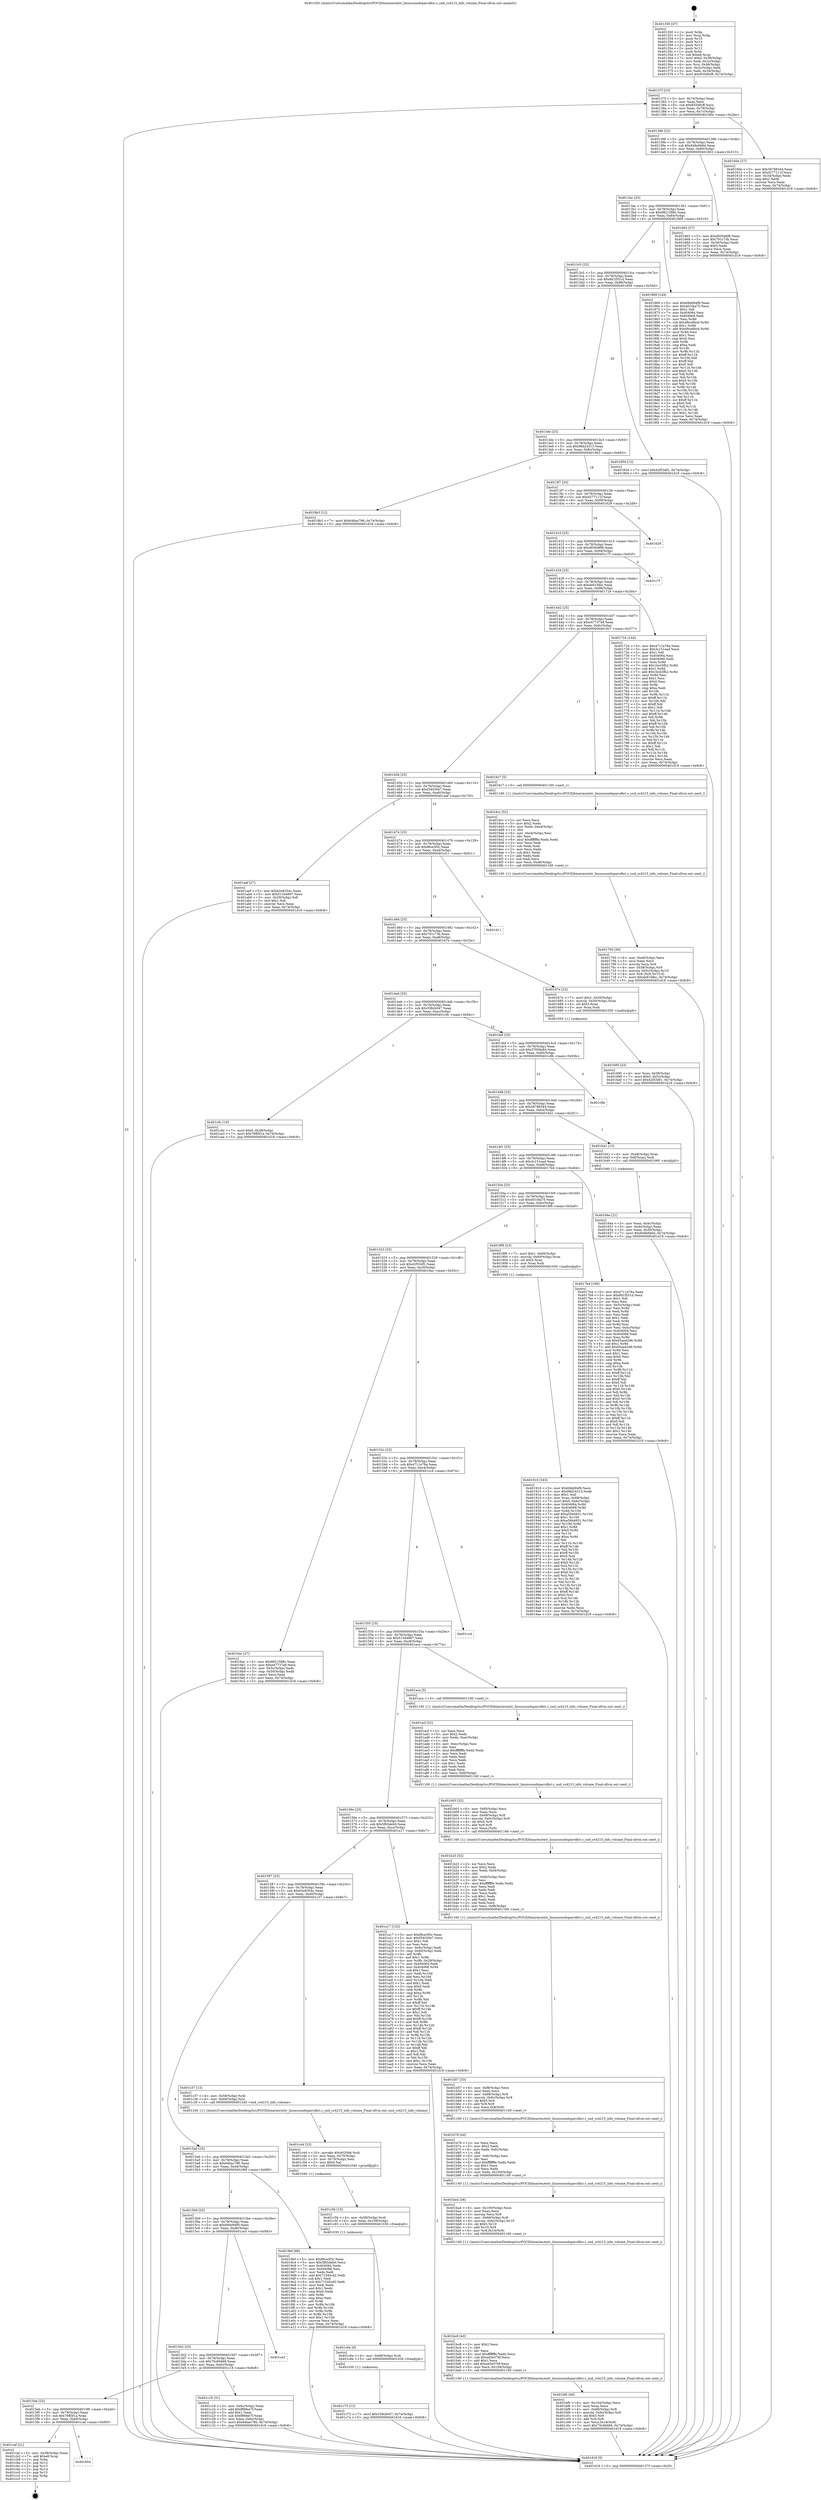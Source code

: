 digraph "0x401350" {
  label = "0x401350 (/mnt/c/Users/mathe/Desktop/tcc/POCII/binaries/extr_linuxsoundsparcdbri.c_snd_cs4215_info_volume_Final-ollvm.out::main(0))"
  labelloc = "t"
  node[shape=record]

  Entry [label="",width=0.3,height=0.3,shape=circle,fillcolor=black,style=filled]
  "0x40137f" [label="{
     0x40137f [23]\l
     | [instrs]\l
     &nbsp;&nbsp;0x40137f \<+3\>: mov -0x74(%rbp),%eax\l
     &nbsp;&nbsp;0x401382 \<+2\>: mov %eax,%ecx\l
     &nbsp;&nbsp;0x401384 \<+6\>: sub $0x835d0cff,%ecx\l
     &nbsp;&nbsp;0x40138a \<+3\>: mov %eax,-0x78(%rbp)\l
     &nbsp;&nbsp;0x40138d \<+3\>: mov %ecx,-0x7c(%rbp)\l
     &nbsp;&nbsp;0x401390 \<+6\>: je 000000000040160e \<main+0x2be\>\l
  }"]
  "0x40160e" [label="{
     0x40160e [27]\l
     | [instrs]\l
     &nbsp;&nbsp;0x40160e \<+5\>: mov $0x38788344,%eax\l
     &nbsp;&nbsp;0x401613 \<+5\>: mov $0xd277111f,%ecx\l
     &nbsp;&nbsp;0x401618 \<+3\>: mov -0x34(%rbp),%edx\l
     &nbsp;&nbsp;0x40161b \<+3\>: cmp $0x2,%edx\l
     &nbsp;&nbsp;0x40161e \<+3\>: cmovne %ecx,%eax\l
     &nbsp;&nbsp;0x401621 \<+3\>: mov %eax,-0x74(%rbp)\l
     &nbsp;&nbsp;0x401624 \<+5\>: jmp 0000000000401d18 \<main+0x9c8\>\l
  }"]
  "0x401396" [label="{
     0x401396 [22]\l
     | [instrs]\l
     &nbsp;&nbsp;0x401396 \<+5\>: jmp 000000000040139b \<main+0x4b\>\l
     &nbsp;&nbsp;0x40139b \<+3\>: mov -0x78(%rbp),%eax\l
     &nbsp;&nbsp;0x40139e \<+5\>: sub $0x848e6b6d,%eax\l
     &nbsp;&nbsp;0x4013a3 \<+3\>: mov %eax,-0x80(%rbp)\l
     &nbsp;&nbsp;0x4013a6 \<+6\>: je 0000000000401663 \<main+0x313\>\l
  }"]
  "0x401d18" [label="{
     0x401d18 [5]\l
     | [instrs]\l
     &nbsp;&nbsp;0x401d18 \<+5\>: jmp 000000000040137f \<main+0x2f\>\l
  }"]
  "0x401350" [label="{
     0x401350 [47]\l
     | [instrs]\l
     &nbsp;&nbsp;0x401350 \<+1\>: push %rbp\l
     &nbsp;&nbsp;0x401351 \<+3\>: mov %rsp,%rbp\l
     &nbsp;&nbsp;0x401354 \<+2\>: push %r15\l
     &nbsp;&nbsp;0x401356 \<+2\>: push %r14\l
     &nbsp;&nbsp;0x401358 \<+2\>: push %r13\l
     &nbsp;&nbsp;0x40135a \<+2\>: push %r12\l
     &nbsp;&nbsp;0x40135c \<+1\>: push %rbx\l
     &nbsp;&nbsp;0x40135d \<+7\>: sub $0xe8,%rsp\l
     &nbsp;&nbsp;0x401364 \<+7\>: movl $0x0,-0x38(%rbp)\l
     &nbsp;&nbsp;0x40136b \<+3\>: mov %edi,-0x3c(%rbp)\l
     &nbsp;&nbsp;0x40136e \<+4\>: mov %rsi,-0x48(%rbp)\l
     &nbsp;&nbsp;0x401372 \<+3\>: mov -0x3c(%rbp),%edi\l
     &nbsp;&nbsp;0x401375 \<+3\>: mov %edi,-0x34(%rbp)\l
     &nbsp;&nbsp;0x401378 \<+7\>: movl $0x835d0cff,-0x74(%rbp)\l
  }"]
  Exit [label="",width=0.3,height=0.3,shape=circle,fillcolor=black,style=filled,peripheries=2]
  "0x401663" [label="{
     0x401663 [27]\l
     | [instrs]\l
     &nbsp;&nbsp;0x401663 \<+5\>: mov $0xd830d6f8,%eax\l
     &nbsp;&nbsp;0x401668 \<+5\>: mov $0x791c73b,%ecx\l
     &nbsp;&nbsp;0x40166d \<+3\>: mov -0x30(%rbp),%edx\l
     &nbsp;&nbsp;0x401670 \<+3\>: cmp $0x0,%edx\l
     &nbsp;&nbsp;0x401673 \<+3\>: cmove %ecx,%eax\l
     &nbsp;&nbsp;0x401676 \<+3\>: mov %eax,-0x74(%rbp)\l
     &nbsp;&nbsp;0x401679 \<+5\>: jmp 0000000000401d18 \<main+0x9c8\>\l
  }"]
  "0x4013ac" [label="{
     0x4013ac [25]\l
     | [instrs]\l
     &nbsp;&nbsp;0x4013ac \<+5\>: jmp 00000000004013b1 \<main+0x61\>\l
     &nbsp;&nbsp;0x4013b1 \<+3\>: mov -0x78(%rbp),%eax\l
     &nbsp;&nbsp;0x4013b4 \<+5\>: sub $0x8921588c,%eax\l
     &nbsp;&nbsp;0x4013b9 \<+6\>: mov %eax,-0x84(%rbp)\l
     &nbsp;&nbsp;0x4013bf \<+6\>: je 0000000000401869 \<main+0x519\>\l
  }"]
  "0x401604" [label="{
     0x401604\l
  }", style=dashed]
  "0x401869" [label="{
     0x401869 [144]\l
     | [instrs]\l
     &nbsp;&nbsp;0x401869 \<+5\>: mov $0x69dd94f9,%eax\l
     &nbsp;&nbsp;0x40186e \<+5\>: mov $0x401f4a75,%ecx\l
     &nbsp;&nbsp;0x401873 \<+2\>: mov $0x1,%dl\l
     &nbsp;&nbsp;0x401875 \<+7\>: mov 0x404064,%esi\l
     &nbsp;&nbsp;0x40187c \<+7\>: mov 0x404068,%edi\l
     &nbsp;&nbsp;0x401883 \<+3\>: mov %esi,%r8d\l
     &nbsp;&nbsp;0x401886 \<+7\>: sub $0x48ce9bcb,%r8d\l
     &nbsp;&nbsp;0x40188d \<+4\>: sub $0x1,%r8d\l
     &nbsp;&nbsp;0x401891 \<+7\>: add $0x48ce9bcb,%r8d\l
     &nbsp;&nbsp;0x401898 \<+4\>: imul %r8d,%esi\l
     &nbsp;&nbsp;0x40189c \<+3\>: and $0x1,%esi\l
     &nbsp;&nbsp;0x40189f \<+3\>: cmp $0x0,%esi\l
     &nbsp;&nbsp;0x4018a2 \<+4\>: sete %r9b\l
     &nbsp;&nbsp;0x4018a6 \<+3\>: cmp $0xa,%edi\l
     &nbsp;&nbsp;0x4018a9 \<+4\>: setl %r10b\l
     &nbsp;&nbsp;0x4018ad \<+3\>: mov %r9b,%r11b\l
     &nbsp;&nbsp;0x4018b0 \<+4\>: xor $0xff,%r11b\l
     &nbsp;&nbsp;0x4018b4 \<+3\>: mov %r10b,%bl\l
     &nbsp;&nbsp;0x4018b7 \<+3\>: xor $0xff,%bl\l
     &nbsp;&nbsp;0x4018ba \<+3\>: xor $0x0,%dl\l
     &nbsp;&nbsp;0x4018bd \<+3\>: mov %r11b,%r14b\l
     &nbsp;&nbsp;0x4018c0 \<+4\>: and $0x0,%r14b\l
     &nbsp;&nbsp;0x4018c4 \<+3\>: and %dl,%r9b\l
     &nbsp;&nbsp;0x4018c7 \<+3\>: mov %bl,%r15b\l
     &nbsp;&nbsp;0x4018ca \<+4\>: and $0x0,%r15b\l
     &nbsp;&nbsp;0x4018ce \<+3\>: and %dl,%r10b\l
     &nbsp;&nbsp;0x4018d1 \<+3\>: or %r9b,%r14b\l
     &nbsp;&nbsp;0x4018d4 \<+3\>: or %r10b,%r15b\l
     &nbsp;&nbsp;0x4018d7 \<+3\>: xor %r15b,%r14b\l
     &nbsp;&nbsp;0x4018da \<+3\>: or %bl,%r11b\l
     &nbsp;&nbsp;0x4018dd \<+4\>: xor $0xff,%r11b\l
     &nbsp;&nbsp;0x4018e1 \<+3\>: or $0x0,%dl\l
     &nbsp;&nbsp;0x4018e4 \<+3\>: and %dl,%r11b\l
     &nbsp;&nbsp;0x4018e7 \<+3\>: or %r11b,%r14b\l
     &nbsp;&nbsp;0x4018ea \<+4\>: test $0x1,%r14b\l
     &nbsp;&nbsp;0x4018ee \<+3\>: cmovne %ecx,%eax\l
     &nbsp;&nbsp;0x4018f1 \<+3\>: mov %eax,-0x74(%rbp)\l
     &nbsp;&nbsp;0x4018f4 \<+5\>: jmp 0000000000401d18 \<main+0x9c8\>\l
  }"]
  "0x4013c5" [label="{
     0x4013c5 [25]\l
     | [instrs]\l
     &nbsp;&nbsp;0x4013c5 \<+5\>: jmp 00000000004013ca \<main+0x7a\>\l
     &nbsp;&nbsp;0x4013ca \<+3\>: mov -0x78(%rbp),%eax\l
     &nbsp;&nbsp;0x4013cd \<+5\>: sub $0x8d1f551d,%eax\l
     &nbsp;&nbsp;0x4013d2 \<+6\>: mov %eax,-0x88(%rbp)\l
     &nbsp;&nbsp;0x4013d8 \<+6\>: je 000000000040185d \<main+0x50d\>\l
  }"]
  "0x401caf" [label="{
     0x401caf [21]\l
     | [instrs]\l
     &nbsp;&nbsp;0x401caf \<+3\>: mov -0x38(%rbp),%eax\l
     &nbsp;&nbsp;0x401cb2 \<+7\>: add $0xe8,%rsp\l
     &nbsp;&nbsp;0x401cb9 \<+1\>: pop %rbx\l
     &nbsp;&nbsp;0x401cba \<+2\>: pop %r12\l
     &nbsp;&nbsp;0x401cbc \<+2\>: pop %r13\l
     &nbsp;&nbsp;0x401cbe \<+2\>: pop %r14\l
     &nbsp;&nbsp;0x401cc0 \<+2\>: pop %r15\l
     &nbsp;&nbsp;0x401cc2 \<+1\>: pop %rbp\l
     &nbsp;&nbsp;0x401cc3 \<+1\>: ret\l
  }"]
  "0x40185d" [label="{
     0x40185d [12]\l
     | [instrs]\l
     &nbsp;&nbsp;0x40185d \<+7\>: movl $0x42f53df1,-0x74(%rbp)\l
     &nbsp;&nbsp;0x401864 \<+5\>: jmp 0000000000401d18 \<main+0x9c8\>\l
  }"]
  "0x4013de" [label="{
     0x4013de [25]\l
     | [instrs]\l
     &nbsp;&nbsp;0x4013de \<+5\>: jmp 00000000004013e3 \<main+0x93\>\l
     &nbsp;&nbsp;0x4013e3 \<+3\>: mov -0x78(%rbp),%eax\l
     &nbsp;&nbsp;0x4013e6 \<+5\>: sub $0x98d24313,%eax\l
     &nbsp;&nbsp;0x4013eb \<+6\>: mov %eax,-0x8c(%rbp)\l
     &nbsp;&nbsp;0x4013f1 \<+6\>: je 00000000004019b3 \<main+0x663\>\l
  }"]
  "0x401c73" [label="{
     0x401c73 [12]\l
     | [instrs]\l
     &nbsp;&nbsp;0x401c73 \<+7\>: movl $0x338cb047,-0x74(%rbp)\l
     &nbsp;&nbsp;0x401c7a \<+5\>: jmp 0000000000401d18 \<main+0x9c8\>\l
  }"]
  "0x4019b3" [label="{
     0x4019b3 [12]\l
     | [instrs]\l
     &nbsp;&nbsp;0x4019b3 \<+7\>: movl $0x64bac786,-0x74(%rbp)\l
     &nbsp;&nbsp;0x4019ba \<+5\>: jmp 0000000000401d18 \<main+0x9c8\>\l
  }"]
  "0x4013f7" [label="{
     0x4013f7 [25]\l
     | [instrs]\l
     &nbsp;&nbsp;0x4013f7 \<+5\>: jmp 00000000004013fc \<main+0xac\>\l
     &nbsp;&nbsp;0x4013fc \<+3\>: mov -0x78(%rbp),%eax\l
     &nbsp;&nbsp;0x4013ff \<+5\>: sub $0xd277111f,%eax\l
     &nbsp;&nbsp;0x401404 \<+6\>: mov %eax,-0x90(%rbp)\l
     &nbsp;&nbsp;0x40140a \<+6\>: je 0000000000401629 \<main+0x2d9\>\l
  }"]
  "0x401c6a" [label="{
     0x401c6a [9]\l
     | [instrs]\l
     &nbsp;&nbsp;0x401c6a \<+4\>: mov -0x68(%rbp),%rdi\l
     &nbsp;&nbsp;0x401c6e \<+5\>: call 0000000000401030 \<free@plt\>\l
     | [calls]\l
     &nbsp;&nbsp;0x401030 \{1\} (unknown)\l
  }"]
  "0x401629" [label="{
     0x401629\l
  }", style=dashed]
  "0x401410" [label="{
     0x401410 [25]\l
     | [instrs]\l
     &nbsp;&nbsp;0x401410 \<+5\>: jmp 0000000000401415 \<main+0xc5\>\l
     &nbsp;&nbsp;0x401415 \<+3\>: mov -0x78(%rbp),%eax\l
     &nbsp;&nbsp;0x401418 \<+5\>: sub $0xd830d6f8,%eax\l
     &nbsp;&nbsp;0x40141d \<+6\>: mov %eax,-0x94(%rbp)\l
     &nbsp;&nbsp;0x401423 \<+6\>: je 0000000000401c7f \<main+0x92f\>\l
  }"]
  "0x401c5b" [label="{
     0x401c5b [15]\l
     | [instrs]\l
     &nbsp;&nbsp;0x401c5b \<+4\>: mov -0x58(%rbp),%rdi\l
     &nbsp;&nbsp;0x401c5f \<+6\>: mov %eax,-0x108(%rbp)\l
     &nbsp;&nbsp;0x401c65 \<+5\>: call 0000000000401030 \<free@plt\>\l
     | [calls]\l
     &nbsp;&nbsp;0x401030 \{1\} (unknown)\l
  }"]
  "0x401c7f" [label="{
     0x401c7f\l
  }", style=dashed]
  "0x401429" [label="{
     0x401429 [25]\l
     | [instrs]\l
     &nbsp;&nbsp;0x401429 \<+5\>: jmp 000000000040142e \<main+0xde\>\l
     &nbsp;&nbsp;0x40142e \<+3\>: mov -0x78(%rbp),%eax\l
     &nbsp;&nbsp;0x401431 \<+5\>: sub $0xde61fdbc,%eax\l
     &nbsp;&nbsp;0x401436 \<+6\>: mov %eax,-0x98(%rbp)\l
     &nbsp;&nbsp;0x40143c \<+6\>: je 0000000000401724 \<main+0x3d4\>\l
  }"]
  "0x401c44" [label="{
     0x401c44 [23]\l
     | [instrs]\l
     &nbsp;&nbsp;0x401c44 \<+10\>: movabs $0x4020b6,%rdi\l
     &nbsp;&nbsp;0x401c4e \<+3\>: mov %eax,-0x70(%rbp)\l
     &nbsp;&nbsp;0x401c51 \<+3\>: mov -0x70(%rbp),%esi\l
     &nbsp;&nbsp;0x401c54 \<+2\>: mov $0x0,%al\l
     &nbsp;&nbsp;0x401c56 \<+5\>: call 0000000000401040 \<printf@plt\>\l
     | [calls]\l
     &nbsp;&nbsp;0x401040 \{1\} (unknown)\l
  }"]
  "0x401724" [label="{
     0x401724 [144]\l
     | [instrs]\l
     &nbsp;&nbsp;0x401724 \<+5\>: mov $0x4711e78a,%eax\l
     &nbsp;&nbsp;0x401729 \<+5\>: mov $0x3c151ead,%ecx\l
     &nbsp;&nbsp;0x40172e \<+2\>: mov $0x1,%dl\l
     &nbsp;&nbsp;0x401730 \<+7\>: mov 0x404064,%esi\l
     &nbsp;&nbsp;0x401737 \<+7\>: mov 0x404068,%edi\l
     &nbsp;&nbsp;0x40173e \<+3\>: mov %esi,%r8d\l
     &nbsp;&nbsp;0x401741 \<+7\>: sub $0x1bcd3fb2,%r8d\l
     &nbsp;&nbsp;0x401748 \<+4\>: sub $0x1,%r8d\l
     &nbsp;&nbsp;0x40174c \<+7\>: add $0x1bcd3fb2,%r8d\l
     &nbsp;&nbsp;0x401753 \<+4\>: imul %r8d,%esi\l
     &nbsp;&nbsp;0x401757 \<+3\>: and $0x1,%esi\l
     &nbsp;&nbsp;0x40175a \<+3\>: cmp $0x0,%esi\l
     &nbsp;&nbsp;0x40175d \<+4\>: sete %r9b\l
     &nbsp;&nbsp;0x401761 \<+3\>: cmp $0xa,%edi\l
     &nbsp;&nbsp;0x401764 \<+4\>: setl %r10b\l
     &nbsp;&nbsp;0x401768 \<+3\>: mov %r9b,%r11b\l
     &nbsp;&nbsp;0x40176b \<+4\>: xor $0xff,%r11b\l
     &nbsp;&nbsp;0x40176f \<+3\>: mov %r10b,%bl\l
     &nbsp;&nbsp;0x401772 \<+3\>: xor $0xff,%bl\l
     &nbsp;&nbsp;0x401775 \<+3\>: xor $0x1,%dl\l
     &nbsp;&nbsp;0x401778 \<+3\>: mov %r11b,%r14b\l
     &nbsp;&nbsp;0x40177b \<+4\>: and $0xff,%r14b\l
     &nbsp;&nbsp;0x40177f \<+3\>: and %dl,%r9b\l
     &nbsp;&nbsp;0x401782 \<+3\>: mov %bl,%r15b\l
     &nbsp;&nbsp;0x401785 \<+4\>: and $0xff,%r15b\l
     &nbsp;&nbsp;0x401789 \<+3\>: and %dl,%r10b\l
     &nbsp;&nbsp;0x40178c \<+3\>: or %r9b,%r14b\l
     &nbsp;&nbsp;0x40178f \<+3\>: or %r10b,%r15b\l
     &nbsp;&nbsp;0x401792 \<+3\>: xor %r15b,%r14b\l
     &nbsp;&nbsp;0x401795 \<+3\>: or %bl,%r11b\l
     &nbsp;&nbsp;0x401798 \<+4\>: xor $0xff,%r11b\l
     &nbsp;&nbsp;0x40179c \<+3\>: or $0x1,%dl\l
     &nbsp;&nbsp;0x40179f \<+3\>: and %dl,%r11b\l
     &nbsp;&nbsp;0x4017a2 \<+3\>: or %r11b,%r14b\l
     &nbsp;&nbsp;0x4017a5 \<+4\>: test $0x1,%r14b\l
     &nbsp;&nbsp;0x4017a9 \<+3\>: cmovne %ecx,%eax\l
     &nbsp;&nbsp;0x4017ac \<+3\>: mov %eax,-0x74(%rbp)\l
     &nbsp;&nbsp;0x4017af \<+5\>: jmp 0000000000401d18 \<main+0x9c8\>\l
  }"]
  "0x401442" [label="{
     0x401442 [25]\l
     | [instrs]\l
     &nbsp;&nbsp;0x401442 \<+5\>: jmp 0000000000401447 \<main+0xf7\>\l
     &nbsp;&nbsp;0x401447 \<+3\>: mov -0x78(%rbp),%eax\l
     &nbsp;&nbsp;0x40144a \<+5\>: sub $0xe47737a9,%eax\l
     &nbsp;&nbsp;0x40144f \<+6\>: mov %eax,-0x9c(%rbp)\l
     &nbsp;&nbsp;0x401455 \<+6\>: je 00000000004016c7 \<main+0x377\>\l
  }"]
  "0x4015eb" [label="{
     0x4015eb [25]\l
     | [instrs]\l
     &nbsp;&nbsp;0x4015eb \<+5\>: jmp 00000000004015f0 \<main+0x2a0\>\l
     &nbsp;&nbsp;0x4015f0 \<+3\>: mov -0x78(%rbp),%eax\l
     &nbsp;&nbsp;0x4015f3 \<+5\>: sub $0x76ff3f1a,%eax\l
     &nbsp;&nbsp;0x4015f8 \<+6\>: mov %eax,-0xe0(%rbp)\l
     &nbsp;&nbsp;0x4015fe \<+6\>: je 0000000000401caf \<main+0x95f\>\l
  }"]
  "0x4016c7" [label="{
     0x4016c7 [5]\l
     | [instrs]\l
     &nbsp;&nbsp;0x4016c7 \<+5\>: call 0000000000401160 \<next_i\>\l
     | [calls]\l
     &nbsp;&nbsp;0x401160 \{1\} (/mnt/c/Users/mathe/Desktop/tcc/POCII/binaries/extr_linuxsoundsparcdbri.c_snd_cs4215_info_volume_Final-ollvm.out::next_i)\l
  }"]
  "0x40145b" [label="{
     0x40145b [25]\l
     | [instrs]\l
     &nbsp;&nbsp;0x40145b \<+5\>: jmp 0000000000401460 \<main+0x110\>\l
     &nbsp;&nbsp;0x401460 \<+3\>: mov -0x78(%rbp),%eax\l
     &nbsp;&nbsp;0x401463 \<+5\>: sub $0xf34030e7,%eax\l
     &nbsp;&nbsp;0x401468 \<+6\>: mov %eax,-0xa0(%rbp)\l
     &nbsp;&nbsp;0x40146e \<+6\>: je 0000000000401aaf \<main+0x75f\>\l
  }"]
  "0x401c18" [label="{
     0x401c18 [31]\l
     | [instrs]\l
     &nbsp;&nbsp;0x401c18 \<+3\>: mov -0x6c(%rbp),%eax\l
     &nbsp;&nbsp;0x401c1b \<+5\>: add $0xf86fee7f,%eax\l
     &nbsp;&nbsp;0x401c20 \<+3\>: add $0x1,%eax\l
     &nbsp;&nbsp;0x401c23 \<+5\>: sub $0xf86fee7f,%eax\l
     &nbsp;&nbsp;0x401c28 \<+3\>: mov %eax,-0x6c(%rbp)\l
     &nbsp;&nbsp;0x401c2b \<+7\>: movl $0x64bac786,-0x74(%rbp)\l
     &nbsp;&nbsp;0x401c32 \<+5\>: jmp 0000000000401d18 \<main+0x9c8\>\l
  }"]
  "0x401aaf" [label="{
     0x401aaf [27]\l
     | [instrs]\l
     &nbsp;&nbsp;0x401aaf \<+5\>: mov $0x62e8354c,%eax\l
     &nbsp;&nbsp;0x401ab4 \<+5\>: mov $0x513d4897,%ecx\l
     &nbsp;&nbsp;0x401ab9 \<+3\>: mov -0x29(%rbp),%dl\l
     &nbsp;&nbsp;0x401abc \<+3\>: test $0x1,%dl\l
     &nbsp;&nbsp;0x401abf \<+3\>: cmovne %ecx,%eax\l
     &nbsp;&nbsp;0x401ac2 \<+3\>: mov %eax,-0x74(%rbp)\l
     &nbsp;&nbsp;0x401ac5 \<+5\>: jmp 0000000000401d18 \<main+0x9c8\>\l
  }"]
  "0x401474" [label="{
     0x401474 [25]\l
     | [instrs]\l
     &nbsp;&nbsp;0x401474 \<+5\>: jmp 0000000000401479 \<main+0x129\>\l
     &nbsp;&nbsp;0x401479 \<+3\>: mov -0x78(%rbp),%eax\l
     &nbsp;&nbsp;0x40147c \<+5\>: sub $0xf8ce3f3c,%eax\l
     &nbsp;&nbsp;0x401481 \<+6\>: mov %eax,-0xa4(%rbp)\l
     &nbsp;&nbsp;0x401487 \<+6\>: je 0000000000401d11 \<main+0x9c1\>\l
  }"]
  "0x4015d2" [label="{
     0x4015d2 [25]\l
     | [instrs]\l
     &nbsp;&nbsp;0x4015d2 \<+5\>: jmp 00000000004015d7 \<main+0x287\>\l
     &nbsp;&nbsp;0x4015d7 \<+3\>: mov -0x78(%rbp),%eax\l
     &nbsp;&nbsp;0x4015da \<+5\>: sub $0x75c69468,%eax\l
     &nbsp;&nbsp;0x4015df \<+6\>: mov %eax,-0xdc(%rbp)\l
     &nbsp;&nbsp;0x4015e5 \<+6\>: je 0000000000401c18 \<main+0x8c8\>\l
  }"]
  "0x401d11" [label="{
     0x401d11\l
  }", style=dashed]
  "0x40148d" [label="{
     0x40148d [25]\l
     | [instrs]\l
     &nbsp;&nbsp;0x40148d \<+5\>: jmp 0000000000401492 \<main+0x142\>\l
     &nbsp;&nbsp;0x401492 \<+3\>: mov -0x78(%rbp),%eax\l
     &nbsp;&nbsp;0x401495 \<+5\>: sub $0x791c73b,%eax\l
     &nbsp;&nbsp;0x40149a \<+6\>: mov %eax,-0xa8(%rbp)\l
     &nbsp;&nbsp;0x4014a0 \<+6\>: je 000000000040167e \<main+0x32e\>\l
  }"]
  "0x401ce3" [label="{
     0x401ce3\l
  }", style=dashed]
  "0x40167e" [label="{
     0x40167e [23]\l
     | [instrs]\l
     &nbsp;&nbsp;0x40167e \<+7\>: movl $0x1,-0x50(%rbp)\l
     &nbsp;&nbsp;0x401685 \<+4\>: movslq -0x50(%rbp),%rax\l
     &nbsp;&nbsp;0x401689 \<+4\>: shl $0x3,%rax\l
     &nbsp;&nbsp;0x40168d \<+3\>: mov %rax,%rdi\l
     &nbsp;&nbsp;0x401690 \<+5\>: call 0000000000401050 \<malloc@plt\>\l
     | [calls]\l
     &nbsp;&nbsp;0x401050 \{1\} (unknown)\l
  }"]
  "0x4014a6" [label="{
     0x4014a6 [25]\l
     | [instrs]\l
     &nbsp;&nbsp;0x4014a6 \<+5\>: jmp 00000000004014ab \<main+0x15b\>\l
     &nbsp;&nbsp;0x4014ab \<+3\>: mov -0x78(%rbp),%eax\l
     &nbsp;&nbsp;0x4014ae \<+5\>: sub $0x338cb047,%eax\l
     &nbsp;&nbsp;0x4014b3 \<+6\>: mov %eax,-0xac(%rbp)\l
     &nbsp;&nbsp;0x4014b9 \<+6\>: je 0000000000401c9c \<main+0x94c\>\l
  }"]
  "0x401bf0" [label="{
     0x401bf0 [40]\l
     | [instrs]\l
     &nbsp;&nbsp;0x401bf0 \<+6\>: mov -0x104(%rbp),%ecx\l
     &nbsp;&nbsp;0x401bf6 \<+3\>: imul %eax,%ecx\l
     &nbsp;&nbsp;0x401bf9 \<+4\>: mov -0x68(%rbp),%r8\l
     &nbsp;&nbsp;0x401bfd \<+4\>: movslq -0x6c(%rbp),%r9\l
     &nbsp;&nbsp;0x401c01 \<+4\>: shl $0x5,%r9\l
     &nbsp;&nbsp;0x401c05 \<+3\>: add %r9,%r8\l
     &nbsp;&nbsp;0x401c08 \<+4\>: mov %ecx,0x18(%r8)\l
     &nbsp;&nbsp;0x401c0c \<+7\>: movl $0x75c69468,-0x74(%rbp)\l
     &nbsp;&nbsp;0x401c13 \<+5\>: jmp 0000000000401d18 \<main+0x9c8\>\l
  }"]
  "0x401c9c" [label="{
     0x401c9c [19]\l
     | [instrs]\l
     &nbsp;&nbsp;0x401c9c \<+7\>: movl $0x0,-0x38(%rbp)\l
     &nbsp;&nbsp;0x401ca3 \<+7\>: movl $0x76ff3f1a,-0x74(%rbp)\l
     &nbsp;&nbsp;0x401caa \<+5\>: jmp 0000000000401d18 \<main+0x9c8\>\l
  }"]
  "0x4014bf" [label="{
     0x4014bf [25]\l
     | [instrs]\l
     &nbsp;&nbsp;0x4014bf \<+5\>: jmp 00000000004014c4 \<main+0x174\>\l
     &nbsp;&nbsp;0x4014c4 \<+3\>: mov -0x78(%rbp),%eax\l
     &nbsp;&nbsp;0x4014c7 \<+5\>: sub $0x37656a84,%eax\l
     &nbsp;&nbsp;0x4014cc \<+6\>: mov %eax,-0xb0(%rbp)\l
     &nbsp;&nbsp;0x4014d2 \<+6\>: je 0000000000401c8b \<main+0x93b\>\l
  }"]
  "0x401bc8" [label="{
     0x401bc8 [40]\l
     | [instrs]\l
     &nbsp;&nbsp;0x401bc8 \<+5\>: mov $0x2,%ecx\l
     &nbsp;&nbsp;0x401bcd \<+1\>: cltd\l
     &nbsp;&nbsp;0x401bce \<+2\>: idiv %ecx\l
     &nbsp;&nbsp;0x401bd0 \<+6\>: imul $0xfffffffe,%edx,%ecx\l
     &nbsp;&nbsp;0x401bd6 \<+6\>: sub $0xed3e376f,%ecx\l
     &nbsp;&nbsp;0x401bdc \<+3\>: add $0x1,%ecx\l
     &nbsp;&nbsp;0x401bdf \<+6\>: add $0xed3e376f,%ecx\l
     &nbsp;&nbsp;0x401be5 \<+6\>: mov %ecx,-0x104(%rbp)\l
     &nbsp;&nbsp;0x401beb \<+5\>: call 0000000000401160 \<next_i\>\l
     | [calls]\l
     &nbsp;&nbsp;0x401160 \{1\} (/mnt/c/Users/mathe/Desktop/tcc/POCII/binaries/extr_linuxsoundsparcdbri.c_snd_cs4215_info_volume_Final-ollvm.out::next_i)\l
  }"]
  "0x401c8b" [label="{
     0x401c8b\l
  }", style=dashed]
  "0x4014d8" [label="{
     0x4014d8 [25]\l
     | [instrs]\l
     &nbsp;&nbsp;0x4014d8 \<+5\>: jmp 00000000004014dd \<main+0x18d\>\l
     &nbsp;&nbsp;0x4014dd \<+3\>: mov -0x78(%rbp),%eax\l
     &nbsp;&nbsp;0x4014e0 \<+5\>: sub $0x38788344,%eax\l
     &nbsp;&nbsp;0x4014e5 \<+6\>: mov %eax,-0xb4(%rbp)\l
     &nbsp;&nbsp;0x4014eb \<+6\>: je 0000000000401641 \<main+0x2f1\>\l
  }"]
  "0x401ba4" [label="{
     0x401ba4 [36]\l
     | [instrs]\l
     &nbsp;&nbsp;0x401ba4 \<+6\>: mov -0x100(%rbp),%ecx\l
     &nbsp;&nbsp;0x401baa \<+3\>: imul %eax,%ecx\l
     &nbsp;&nbsp;0x401bad \<+3\>: movslq %ecx,%r8\l
     &nbsp;&nbsp;0x401bb0 \<+4\>: mov -0x68(%rbp),%r9\l
     &nbsp;&nbsp;0x401bb4 \<+4\>: movslq -0x6c(%rbp),%r10\l
     &nbsp;&nbsp;0x401bb8 \<+4\>: shl $0x5,%r10\l
     &nbsp;&nbsp;0x401bbc \<+3\>: add %r10,%r9\l
     &nbsp;&nbsp;0x401bbf \<+4\>: mov %r8,0x10(%r9)\l
     &nbsp;&nbsp;0x401bc3 \<+5\>: call 0000000000401160 \<next_i\>\l
     | [calls]\l
     &nbsp;&nbsp;0x401160 \{1\} (/mnt/c/Users/mathe/Desktop/tcc/POCII/binaries/extr_linuxsoundsparcdbri.c_snd_cs4215_info_volume_Final-ollvm.out::next_i)\l
  }"]
  "0x401641" [label="{
     0x401641 [13]\l
     | [instrs]\l
     &nbsp;&nbsp;0x401641 \<+4\>: mov -0x48(%rbp),%rax\l
     &nbsp;&nbsp;0x401645 \<+4\>: mov 0x8(%rax),%rdi\l
     &nbsp;&nbsp;0x401649 \<+5\>: call 0000000000401060 \<atoi@plt\>\l
     | [calls]\l
     &nbsp;&nbsp;0x401060 \{1\} (unknown)\l
  }"]
  "0x4014f1" [label="{
     0x4014f1 [25]\l
     | [instrs]\l
     &nbsp;&nbsp;0x4014f1 \<+5\>: jmp 00000000004014f6 \<main+0x1a6\>\l
     &nbsp;&nbsp;0x4014f6 \<+3\>: mov -0x78(%rbp),%eax\l
     &nbsp;&nbsp;0x4014f9 \<+5\>: sub $0x3c151ead,%eax\l
     &nbsp;&nbsp;0x4014fe \<+6\>: mov %eax,-0xb8(%rbp)\l
     &nbsp;&nbsp;0x401504 \<+6\>: je 00000000004017b4 \<main+0x464\>\l
  }"]
  "0x40164e" [label="{
     0x40164e [21]\l
     | [instrs]\l
     &nbsp;&nbsp;0x40164e \<+3\>: mov %eax,-0x4c(%rbp)\l
     &nbsp;&nbsp;0x401651 \<+3\>: mov -0x4c(%rbp),%eax\l
     &nbsp;&nbsp;0x401654 \<+3\>: mov %eax,-0x30(%rbp)\l
     &nbsp;&nbsp;0x401657 \<+7\>: movl $0x848e6b6d,-0x74(%rbp)\l
     &nbsp;&nbsp;0x40165e \<+5\>: jmp 0000000000401d18 \<main+0x9c8\>\l
  }"]
  "0x401695" [label="{
     0x401695 [23]\l
     | [instrs]\l
     &nbsp;&nbsp;0x401695 \<+4\>: mov %rax,-0x58(%rbp)\l
     &nbsp;&nbsp;0x401699 \<+7\>: movl $0x0,-0x5c(%rbp)\l
     &nbsp;&nbsp;0x4016a0 \<+7\>: movl $0x42f53df1,-0x74(%rbp)\l
     &nbsp;&nbsp;0x4016a7 \<+5\>: jmp 0000000000401d18 \<main+0x9c8\>\l
  }"]
  "0x401b78" [label="{
     0x401b78 [44]\l
     | [instrs]\l
     &nbsp;&nbsp;0x401b78 \<+2\>: xor %ecx,%ecx\l
     &nbsp;&nbsp;0x401b7a \<+5\>: mov $0x2,%edx\l
     &nbsp;&nbsp;0x401b7f \<+6\>: mov %edx,-0xfc(%rbp)\l
     &nbsp;&nbsp;0x401b85 \<+1\>: cltd\l
     &nbsp;&nbsp;0x401b86 \<+6\>: mov -0xfc(%rbp),%esi\l
     &nbsp;&nbsp;0x401b8c \<+2\>: idiv %esi\l
     &nbsp;&nbsp;0x401b8e \<+6\>: imul $0xfffffffe,%edx,%edx\l
     &nbsp;&nbsp;0x401b94 \<+3\>: sub $0x1,%ecx\l
     &nbsp;&nbsp;0x401b97 \<+2\>: sub %ecx,%edx\l
     &nbsp;&nbsp;0x401b99 \<+6\>: mov %edx,-0x100(%rbp)\l
     &nbsp;&nbsp;0x401b9f \<+5\>: call 0000000000401160 \<next_i\>\l
     | [calls]\l
     &nbsp;&nbsp;0x401160 \{1\} (/mnt/c/Users/mathe/Desktop/tcc/POCII/binaries/extr_linuxsoundsparcdbri.c_snd_cs4215_info_volume_Final-ollvm.out::next_i)\l
  }"]
  "0x4017b4" [label="{
     0x4017b4 [169]\l
     | [instrs]\l
     &nbsp;&nbsp;0x4017b4 \<+5\>: mov $0x4711e78a,%eax\l
     &nbsp;&nbsp;0x4017b9 \<+5\>: mov $0x8d1f551d,%ecx\l
     &nbsp;&nbsp;0x4017be \<+2\>: mov $0x1,%dl\l
     &nbsp;&nbsp;0x4017c0 \<+2\>: xor %esi,%esi\l
     &nbsp;&nbsp;0x4017c2 \<+3\>: mov -0x5c(%rbp),%edi\l
     &nbsp;&nbsp;0x4017c5 \<+3\>: mov %esi,%r8d\l
     &nbsp;&nbsp;0x4017c8 \<+3\>: sub %edi,%r8d\l
     &nbsp;&nbsp;0x4017cb \<+2\>: mov %esi,%edi\l
     &nbsp;&nbsp;0x4017cd \<+3\>: sub $0x1,%edi\l
     &nbsp;&nbsp;0x4017d0 \<+3\>: add %edi,%r8d\l
     &nbsp;&nbsp;0x4017d3 \<+3\>: sub %r8d,%esi\l
     &nbsp;&nbsp;0x4017d6 \<+3\>: mov %esi,-0x5c(%rbp)\l
     &nbsp;&nbsp;0x4017d9 \<+7\>: mov 0x404064,%esi\l
     &nbsp;&nbsp;0x4017e0 \<+7\>: mov 0x404068,%edi\l
     &nbsp;&nbsp;0x4017e7 \<+3\>: mov %esi,%r8d\l
     &nbsp;&nbsp;0x4017ea \<+7\>: sub $0x65ae42d6,%r8d\l
     &nbsp;&nbsp;0x4017f1 \<+4\>: sub $0x1,%r8d\l
     &nbsp;&nbsp;0x4017f5 \<+7\>: add $0x65ae42d6,%r8d\l
     &nbsp;&nbsp;0x4017fc \<+4\>: imul %r8d,%esi\l
     &nbsp;&nbsp;0x401800 \<+3\>: and $0x1,%esi\l
     &nbsp;&nbsp;0x401803 \<+3\>: cmp $0x0,%esi\l
     &nbsp;&nbsp;0x401806 \<+4\>: sete %r9b\l
     &nbsp;&nbsp;0x40180a \<+3\>: cmp $0xa,%edi\l
     &nbsp;&nbsp;0x40180d \<+4\>: setl %r10b\l
     &nbsp;&nbsp;0x401811 \<+3\>: mov %r9b,%r11b\l
     &nbsp;&nbsp;0x401814 \<+4\>: xor $0xff,%r11b\l
     &nbsp;&nbsp;0x401818 \<+3\>: mov %r10b,%bl\l
     &nbsp;&nbsp;0x40181b \<+3\>: xor $0xff,%bl\l
     &nbsp;&nbsp;0x40181e \<+3\>: xor $0x0,%dl\l
     &nbsp;&nbsp;0x401821 \<+3\>: mov %r11b,%r14b\l
     &nbsp;&nbsp;0x401824 \<+4\>: and $0x0,%r14b\l
     &nbsp;&nbsp;0x401828 \<+3\>: and %dl,%r9b\l
     &nbsp;&nbsp;0x40182b \<+3\>: mov %bl,%r15b\l
     &nbsp;&nbsp;0x40182e \<+4\>: and $0x0,%r15b\l
     &nbsp;&nbsp;0x401832 \<+3\>: and %dl,%r10b\l
     &nbsp;&nbsp;0x401835 \<+3\>: or %r9b,%r14b\l
     &nbsp;&nbsp;0x401838 \<+3\>: or %r10b,%r15b\l
     &nbsp;&nbsp;0x40183b \<+3\>: xor %r15b,%r14b\l
     &nbsp;&nbsp;0x40183e \<+3\>: or %bl,%r11b\l
     &nbsp;&nbsp;0x401841 \<+4\>: xor $0xff,%r11b\l
     &nbsp;&nbsp;0x401845 \<+3\>: or $0x0,%dl\l
     &nbsp;&nbsp;0x401848 \<+3\>: and %dl,%r11b\l
     &nbsp;&nbsp;0x40184b \<+3\>: or %r11b,%r14b\l
     &nbsp;&nbsp;0x40184e \<+4\>: test $0x1,%r14b\l
     &nbsp;&nbsp;0x401852 \<+3\>: cmovne %ecx,%eax\l
     &nbsp;&nbsp;0x401855 \<+3\>: mov %eax,-0x74(%rbp)\l
     &nbsp;&nbsp;0x401858 \<+5\>: jmp 0000000000401d18 \<main+0x9c8\>\l
  }"]
  "0x40150a" [label="{
     0x40150a [25]\l
     | [instrs]\l
     &nbsp;&nbsp;0x40150a \<+5\>: jmp 000000000040150f \<main+0x1bf\>\l
     &nbsp;&nbsp;0x40150f \<+3\>: mov -0x78(%rbp),%eax\l
     &nbsp;&nbsp;0x401512 \<+5\>: sub $0x401f4a75,%eax\l
     &nbsp;&nbsp;0x401517 \<+6\>: mov %eax,-0xbc(%rbp)\l
     &nbsp;&nbsp;0x40151d \<+6\>: je 00000000004018f9 \<main+0x5a9\>\l
  }"]
  "0x401b57" [label="{
     0x401b57 [33]\l
     | [instrs]\l
     &nbsp;&nbsp;0x401b57 \<+6\>: mov -0xf8(%rbp),%ecx\l
     &nbsp;&nbsp;0x401b5d \<+3\>: imul %eax,%ecx\l
     &nbsp;&nbsp;0x401b60 \<+4\>: mov -0x68(%rbp),%r8\l
     &nbsp;&nbsp;0x401b64 \<+4\>: movslq -0x6c(%rbp),%r9\l
     &nbsp;&nbsp;0x401b68 \<+4\>: shl $0x5,%r9\l
     &nbsp;&nbsp;0x401b6c \<+3\>: add %r9,%r8\l
     &nbsp;&nbsp;0x401b6f \<+4\>: mov %ecx,0x8(%r8)\l
     &nbsp;&nbsp;0x401b73 \<+5\>: call 0000000000401160 \<next_i\>\l
     | [calls]\l
     &nbsp;&nbsp;0x401160 \{1\} (/mnt/c/Users/mathe/Desktop/tcc/POCII/binaries/extr_linuxsoundsparcdbri.c_snd_cs4215_info_volume_Final-ollvm.out::next_i)\l
  }"]
  "0x4018f9" [label="{
     0x4018f9 [23]\l
     | [instrs]\l
     &nbsp;&nbsp;0x4018f9 \<+7\>: movl $0x1,-0x60(%rbp)\l
     &nbsp;&nbsp;0x401900 \<+4\>: movslq -0x60(%rbp),%rax\l
     &nbsp;&nbsp;0x401904 \<+4\>: shl $0x5,%rax\l
     &nbsp;&nbsp;0x401908 \<+3\>: mov %rax,%rdi\l
     &nbsp;&nbsp;0x40190b \<+5\>: call 0000000000401050 \<malloc@plt\>\l
     | [calls]\l
     &nbsp;&nbsp;0x401050 \{1\} (unknown)\l
  }"]
  "0x401523" [label="{
     0x401523 [25]\l
     | [instrs]\l
     &nbsp;&nbsp;0x401523 \<+5\>: jmp 0000000000401528 \<main+0x1d8\>\l
     &nbsp;&nbsp;0x401528 \<+3\>: mov -0x78(%rbp),%eax\l
     &nbsp;&nbsp;0x40152b \<+5\>: sub $0x42f53df1,%eax\l
     &nbsp;&nbsp;0x401530 \<+6\>: mov %eax,-0xc0(%rbp)\l
     &nbsp;&nbsp;0x401536 \<+6\>: je 00000000004016ac \<main+0x35c\>\l
  }"]
  "0x401b23" [label="{
     0x401b23 [52]\l
     | [instrs]\l
     &nbsp;&nbsp;0x401b23 \<+2\>: xor %ecx,%ecx\l
     &nbsp;&nbsp;0x401b25 \<+5\>: mov $0x2,%edx\l
     &nbsp;&nbsp;0x401b2a \<+6\>: mov %edx,-0xf4(%rbp)\l
     &nbsp;&nbsp;0x401b30 \<+1\>: cltd\l
     &nbsp;&nbsp;0x401b31 \<+6\>: mov -0xf4(%rbp),%esi\l
     &nbsp;&nbsp;0x401b37 \<+2\>: idiv %esi\l
     &nbsp;&nbsp;0x401b39 \<+6\>: imul $0xfffffffe,%edx,%edx\l
     &nbsp;&nbsp;0x401b3f \<+2\>: mov %ecx,%edi\l
     &nbsp;&nbsp;0x401b41 \<+2\>: sub %edx,%edi\l
     &nbsp;&nbsp;0x401b43 \<+2\>: mov %ecx,%edx\l
     &nbsp;&nbsp;0x401b45 \<+3\>: sub $0x1,%edx\l
     &nbsp;&nbsp;0x401b48 \<+2\>: add %edx,%edi\l
     &nbsp;&nbsp;0x401b4a \<+2\>: sub %edi,%ecx\l
     &nbsp;&nbsp;0x401b4c \<+6\>: mov %ecx,-0xf8(%rbp)\l
     &nbsp;&nbsp;0x401b52 \<+5\>: call 0000000000401160 \<next_i\>\l
     | [calls]\l
     &nbsp;&nbsp;0x401160 \{1\} (/mnt/c/Users/mathe/Desktop/tcc/POCII/binaries/extr_linuxsoundsparcdbri.c_snd_cs4215_info_volume_Final-ollvm.out::next_i)\l
  }"]
  "0x4016ac" [label="{
     0x4016ac [27]\l
     | [instrs]\l
     &nbsp;&nbsp;0x4016ac \<+5\>: mov $0x8921588c,%eax\l
     &nbsp;&nbsp;0x4016b1 \<+5\>: mov $0xe47737a9,%ecx\l
     &nbsp;&nbsp;0x4016b6 \<+3\>: mov -0x5c(%rbp),%edx\l
     &nbsp;&nbsp;0x4016b9 \<+3\>: cmp -0x50(%rbp),%edx\l
     &nbsp;&nbsp;0x4016bc \<+3\>: cmovl %ecx,%eax\l
     &nbsp;&nbsp;0x4016bf \<+3\>: mov %eax,-0x74(%rbp)\l
     &nbsp;&nbsp;0x4016c2 \<+5\>: jmp 0000000000401d18 \<main+0x9c8\>\l
  }"]
  "0x40153c" [label="{
     0x40153c [25]\l
     | [instrs]\l
     &nbsp;&nbsp;0x40153c \<+5\>: jmp 0000000000401541 \<main+0x1f1\>\l
     &nbsp;&nbsp;0x401541 \<+3\>: mov -0x78(%rbp),%eax\l
     &nbsp;&nbsp;0x401544 \<+5\>: sub $0x4711e78a,%eax\l
     &nbsp;&nbsp;0x401549 \<+6\>: mov %eax,-0xc4(%rbp)\l
     &nbsp;&nbsp;0x40154f \<+6\>: je 0000000000401cc4 \<main+0x974\>\l
  }"]
  "0x4016cc" [label="{
     0x4016cc [52]\l
     | [instrs]\l
     &nbsp;&nbsp;0x4016cc \<+2\>: xor %ecx,%ecx\l
     &nbsp;&nbsp;0x4016ce \<+5\>: mov $0x2,%edx\l
     &nbsp;&nbsp;0x4016d3 \<+6\>: mov %edx,-0xe4(%rbp)\l
     &nbsp;&nbsp;0x4016d9 \<+1\>: cltd\l
     &nbsp;&nbsp;0x4016da \<+6\>: mov -0xe4(%rbp),%esi\l
     &nbsp;&nbsp;0x4016e0 \<+2\>: idiv %esi\l
     &nbsp;&nbsp;0x4016e2 \<+6\>: imul $0xfffffffe,%edx,%edx\l
     &nbsp;&nbsp;0x4016e8 \<+2\>: mov %ecx,%edi\l
     &nbsp;&nbsp;0x4016ea \<+2\>: sub %edx,%edi\l
     &nbsp;&nbsp;0x4016ec \<+2\>: mov %ecx,%edx\l
     &nbsp;&nbsp;0x4016ee \<+3\>: sub $0x1,%edx\l
     &nbsp;&nbsp;0x4016f1 \<+2\>: add %edx,%edi\l
     &nbsp;&nbsp;0x4016f3 \<+2\>: sub %edi,%ecx\l
     &nbsp;&nbsp;0x4016f5 \<+6\>: mov %ecx,-0xe8(%rbp)\l
     &nbsp;&nbsp;0x4016fb \<+5\>: call 0000000000401160 \<next_i\>\l
     | [calls]\l
     &nbsp;&nbsp;0x401160 \{1\} (/mnt/c/Users/mathe/Desktop/tcc/POCII/binaries/extr_linuxsoundsparcdbri.c_snd_cs4215_info_volume_Final-ollvm.out::next_i)\l
  }"]
  "0x401700" [label="{
     0x401700 [36]\l
     | [instrs]\l
     &nbsp;&nbsp;0x401700 \<+6\>: mov -0xe8(%rbp),%ecx\l
     &nbsp;&nbsp;0x401706 \<+3\>: imul %eax,%ecx\l
     &nbsp;&nbsp;0x401709 \<+3\>: movslq %ecx,%r8\l
     &nbsp;&nbsp;0x40170c \<+4\>: mov -0x58(%rbp),%r9\l
     &nbsp;&nbsp;0x401710 \<+4\>: movslq -0x5c(%rbp),%r10\l
     &nbsp;&nbsp;0x401714 \<+4\>: mov %r8,(%r9,%r10,8)\l
     &nbsp;&nbsp;0x401718 \<+7\>: movl $0xde61fdbc,-0x74(%rbp)\l
     &nbsp;&nbsp;0x40171f \<+5\>: jmp 0000000000401d18 \<main+0x9c8\>\l
  }"]
  "0x401910" [label="{
     0x401910 [163]\l
     | [instrs]\l
     &nbsp;&nbsp;0x401910 \<+5\>: mov $0x69dd94f9,%ecx\l
     &nbsp;&nbsp;0x401915 \<+5\>: mov $0x98d24313,%edx\l
     &nbsp;&nbsp;0x40191a \<+3\>: mov $0x1,%sil\l
     &nbsp;&nbsp;0x40191d \<+4\>: mov %rax,-0x68(%rbp)\l
     &nbsp;&nbsp;0x401921 \<+7\>: movl $0x0,-0x6c(%rbp)\l
     &nbsp;&nbsp;0x401928 \<+8\>: mov 0x404064,%r8d\l
     &nbsp;&nbsp;0x401930 \<+8\>: mov 0x404068,%r9d\l
     &nbsp;&nbsp;0x401938 \<+3\>: mov %r8d,%r10d\l
     &nbsp;&nbsp;0x40193b \<+7\>: add $0xa5944831,%r10d\l
     &nbsp;&nbsp;0x401942 \<+4\>: sub $0x1,%r10d\l
     &nbsp;&nbsp;0x401946 \<+7\>: sub $0xa5944831,%r10d\l
     &nbsp;&nbsp;0x40194d \<+4\>: imul %r10d,%r8d\l
     &nbsp;&nbsp;0x401951 \<+4\>: and $0x1,%r8d\l
     &nbsp;&nbsp;0x401955 \<+4\>: cmp $0x0,%r8d\l
     &nbsp;&nbsp;0x401959 \<+4\>: sete %r11b\l
     &nbsp;&nbsp;0x40195d \<+4\>: cmp $0xa,%r9d\l
     &nbsp;&nbsp;0x401961 \<+3\>: setl %bl\l
     &nbsp;&nbsp;0x401964 \<+3\>: mov %r11b,%r14b\l
     &nbsp;&nbsp;0x401967 \<+4\>: xor $0xff,%r14b\l
     &nbsp;&nbsp;0x40196b \<+3\>: mov %bl,%r15b\l
     &nbsp;&nbsp;0x40196e \<+4\>: xor $0xff,%r15b\l
     &nbsp;&nbsp;0x401972 \<+4\>: xor $0x0,%sil\l
     &nbsp;&nbsp;0x401976 \<+3\>: mov %r14b,%r12b\l
     &nbsp;&nbsp;0x401979 \<+4\>: and $0x0,%r12b\l
     &nbsp;&nbsp;0x40197d \<+3\>: and %sil,%r11b\l
     &nbsp;&nbsp;0x401980 \<+3\>: mov %r15b,%r13b\l
     &nbsp;&nbsp;0x401983 \<+4\>: and $0x0,%r13b\l
     &nbsp;&nbsp;0x401987 \<+3\>: and %sil,%bl\l
     &nbsp;&nbsp;0x40198a \<+3\>: or %r11b,%r12b\l
     &nbsp;&nbsp;0x40198d \<+3\>: or %bl,%r13b\l
     &nbsp;&nbsp;0x401990 \<+3\>: xor %r13b,%r12b\l
     &nbsp;&nbsp;0x401993 \<+3\>: or %r15b,%r14b\l
     &nbsp;&nbsp;0x401996 \<+4\>: xor $0xff,%r14b\l
     &nbsp;&nbsp;0x40199a \<+4\>: or $0x0,%sil\l
     &nbsp;&nbsp;0x40199e \<+3\>: and %sil,%r14b\l
     &nbsp;&nbsp;0x4019a1 \<+3\>: or %r14b,%r12b\l
     &nbsp;&nbsp;0x4019a4 \<+4\>: test $0x1,%r12b\l
     &nbsp;&nbsp;0x4019a8 \<+3\>: cmovne %edx,%ecx\l
     &nbsp;&nbsp;0x4019ab \<+3\>: mov %ecx,-0x74(%rbp)\l
     &nbsp;&nbsp;0x4019ae \<+5\>: jmp 0000000000401d18 \<main+0x9c8\>\l
  }"]
  "0x401b03" [label="{
     0x401b03 [32]\l
     | [instrs]\l
     &nbsp;&nbsp;0x401b03 \<+6\>: mov -0xf0(%rbp),%ecx\l
     &nbsp;&nbsp;0x401b09 \<+3\>: imul %eax,%ecx\l
     &nbsp;&nbsp;0x401b0c \<+4\>: mov -0x68(%rbp),%r8\l
     &nbsp;&nbsp;0x401b10 \<+4\>: movslq -0x6c(%rbp),%r9\l
     &nbsp;&nbsp;0x401b14 \<+4\>: shl $0x5,%r9\l
     &nbsp;&nbsp;0x401b18 \<+3\>: add %r9,%r8\l
     &nbsp;&nbsp;0x401b1b \<+3\>: mov %ecx,(%r8)\l
     &nbsp;&nbsp;0x401b1e \<+5\>: call 0000000000401160 \<next_i\>\l
     | [calls]\l
     &nbsp;&nbsp;0x401160 \{1\} (/mnt/c/Users/mathe/Desktop/tcc/POCII/binaries/extr_linuxsoundsparcdbri.c_snd_cs4215_info_volume_Final-ollvm.out::next_i)\l
  }"]
  "0x401cc4" [label="{
     0x401cc4\l
  }", style=dashed]
  "0x401555" [label="{
     0x401555 [25]\l
     | [instrs]\l
     &nbsp;&nbsp;0x401555 \<+5\>: jmp 000000000040155a \<main+0x20a\>\l
     &nbsp;&nbsp;0x40155a \<+3\>: mov -0x78(%rbp),%eax\l
     &nbsp;&nbsp;0x40155d \<+5\>: sub $0x513d4897,%eax\l
     &nbsp;&nbsp;0x401562 \<+6\>: mov %eax,-0xc8(%rbp)\l
     &nbsp;&nbsp;0x401568 \<+6\>: je 0000000000401aca \<main+0x77a\>\l
  }"]
  "0x401acf" [label="{
     0x401acf [52]\l
     | [instrs]\l
     &nbsp;&nbsp;0x401acf \<+2\>: xor %ecx,%ecx\l
     &nbsp;&nbsp;0x401ad1 \<+5\>: mov $0x2,%edx\l
     &nbsp;&nbsp;0x401ad6 \<+6\>: mov %edx,-0xec(%rbp)\l
     &nbsp;&nbsp;0x401adc \<+1\>: cltd\l
     &nbsp;&nbsp;0x401add \<+6\>: mov -0xec(%rbp),%esi\l
     &nbsp;&nbsp;0x401ae3 \<+2\>: idiv %esi\l
     &nbsp;&nbsp;0x401ae5 \<+6\>: imul $0xfffffffe,%edx,%edx\l
     &nbsp;&nbsp;0x401aeb \<+2\>: mov %ecx,%edi\l
     &nbsp;&nbsp;0x401aed \<+2\>: sub %edx,%edi\l
     &nbsp;&nbsp;0x401aef \<+2\>: mov %ecx,%edx\l
     &nbsp;&nbsp;0x401af1 \<+3\>: sub $0x1,%edx\l
     &nbsp;&nbsp;0x401af4 \<+2\>: add %edx,%edi\l
     &nbsp;&nbsp;0x401af6 \<+2\>: sub %edi,%ecx\l
     &nbsp;&nbsp;0x401af8 \<+6\>: mov %ecx,-0xf0(%rbp)\l
     &nbsp;&nbsp;0x401afe \<+5\>: call 0000000000401160 \<next_i\>\l
     | [calls]\l
     &nbsp;&nbsp;0x401160 \{1\} (/mnt/c/Users/mathe/Desktop/tcc/POCII/binaries/extr_linuxsoundsparcdbri.c_snd_cs4215_info_volume_Final-ollvm.out::next_i)\l
  }"]
  "0x401aca" [label="{
     0x401aca [5]\l
     | [instrs]\l
     &nbsp;&nbsp;0x401aca \<+5\>: call 0000000000401160 \<next_i\>\l
     | [calls]\l
     &nbsp;&nbsp;0x401160 \{1\} (/mnt/c/Users/mathe/Desktop/tcc/POCII/binaries/extr_linuxsoundsparcdbri.c_snd_cs4215_info_volume_Final-ollvm.out::next_i)\l
  }"]
  "0x40156e" [label="{
     0x40156e [25]\l
     | [instrs]\l
     &nbsp;&nbsp;0x40156e \<+5\>: jmp 0000000000401573 \<main+0x223\>\l
     &nbsp;&nbsp;0x401573 \<+3\>: mov -0x78(%rbp),%eax\l
     &nbsp;&nbsp;0x401576 \<+5\>: sub $0x5fb5deb0,%eax\l
     &nbsp;&nbsp;0x40157b \<+6\>: mov %eax,-0xcc(%rbp)\l
     &nbsp;&nbsp;0x401581 \<+6\>: je 0000000000401a17 \<main+0x6c7\>\l
  }"]
  "0x4015b9" [label="{
     0x4015b9 [25]\l
     | [instrs]\l
     &nbsp;&nbsp;0x4015b9 \<+5\>: jmp 00000000004015be \<main+0x26e\>\l
     &nbsp;&nbsp;0x4015be \<+3\>: mov -0x78(%rbp),%eax\l
     &nbsp;&nbsp;0x4015c1 \<+5\>: sub $0x69dd94f9,%eax\l
     &nbsp;&nbsp;0x4015c6 \<+6\>: mov %eax,-0xd8(%rbp)\l
     &nbsp;&nbsp;0x4015cc \<+6\>: je 0000000000401ce3 \<main+0x993\>\l
  }"]
  "0x401a17" [label="{
     0x401a17 [152]\l
     | [instrs]\l
     &nbsp;&nbsp;0x401a17 \<+5\>: mov $0xf8ce3f3c,%eax\l
     &nbsp;&nbsp;0x401a1c \<+5\>: mov $0xf34030e7,%ecx\l
     &nbsp;&nbsp;0x401a21 \<+2\>: mov $0x1,%dl\l
     &nbsp;&nbsp;0x401a23 \<+2\>: xor %esi,%esi\l
     &nbsp;&nbsp;0x401a25 \<+3\>: mov -0x6c(%rbp),%edi\l
     &nbsp;&nbsp;0x401a28 \<+3\>: cmp -0x60(%rbp),%edi\l
     &nbsp;&nbsp;0x401a2b \<+4\>: setl %r8b\l
     &nbsp;&nbsp;0x401a2f \<+4\>: and $0x1,%r8b\l
     &nbsp;&nbsp;0x401a33 \<+4\>: mov %r8b,-0x29(%rbp)\l
     &nbsp;&nbsp;0x401a37 \<+7\>: mov 0x404064,%edi\l
     &nbsp;&nbsp;0x401a3e \<+8\>: mov 0x404068,%r9d\l
     &nbsp;&nbsp;0x401a46 \<+3\>: sub $0x1,%esi\l
     &nbsp;&nbsp;0x401a49 \<+3\>: mov %edi,%r10d\l
     &nbsp;&nbsp;0x401a4c \<+3\>: add %esi,%r10d\l
     &nbsp;&nbsp;0x401a4f \<+4\>: imul %r10d,%edi\l
     &nbsp;&nbsp;0x401a53 \<+3\>: and $0x1,%edi\l
     &nbsp;&nbsp;0x401a56 \<+3\>: cmp $0x0,%edi\l
     &nbsp;&nbsp;0x401a59 \<+4\>: sete %r8b\l
     &nbsp;&nbsp;0x401a5d \<+4\>: cmp $0xa,%r9d\l
     &nbsp;&nbsp;0x401a61 \<+4\>: setl %r11b\l
     &nbsp;&nbsp;0x401a65 \<+3\>: mov %r8b,%bl\l
     &nbsp;&nbsp;0x401a68 \<+3\>: xor $0xff,%bl\l
     &nbsp;&nbsp;0x401a6b \<+3\>: mov %r11b,%r14b\l
     &nbsp;&nbsp;0x401a6e \<+4\>: xor $0xff,%r14b\l
     &nbsp;&nbsp;0x401a72 \<+3\>: xor $0x1,%dl\l
     &nbsp;&nbsp;0x401a75 \<+3\>: mov %bl,%r15b\l
     &nbsp;&nbsp;0x401a78 \<+4\>: and $0xff,%r15b\l
     &nbsp;&nbsp;0x401a7c \<+3\>: and %dl,%r8b\l
     &nbsp;&nbsp;0x401a7f \<+3\>: mov %r14b,%r12b\l
     &nbsp;&nbsp;0x401a82 \<+4\>: and $0xff,%r12b\l
     &nbsp;&nbsp;0x401a86 \<+3\>: and %dl,%r11b\l
     &nbsp;&nbsp;0x401a89 \<+3\>: or %r8b,%r15b\l
     &nbsp;&nbsp;0x401a8c \<+3\>: or %r11b,%r12b\l
     &nbsp;&nbsp;0x401a8f \<+3\>: xor %r12b,%r15b\l
     &nbsp;&nbsp;0x401a92 \<+3\>: or %r14b,%bl\l
     &nbsp;&nbsp;0x401a95 \<+3\>: xor $0xff,%bl\l
     &nbsp;&nbsp;0x401a98 \<+3\>: or $0x1,%dl\l
     &nbsp;&nbsp;0x401a9b \<+2\>: and %dl,%bl\l
     &nbsp;&nbsp;0x401a9d \<+3\>: or %bl,%r15b\l
     &nbsp;&nbsp;0x401aa0 \<+4\>: test $0x1,%r15b\l
     &nbsp;&nbsp;0x401aa4 \<+3\>: cmovne %ecx,%eax\l
     &nbsp;&nbsp;0x401aa7 \<+3\>: mov %eax,-0x74(%rbp)\l
     &nbsp;&nbsp;0x401aaa \<+5\>: jmp 0000000000401d18 \<main+0x9c8\>\l
  }"]
  "0x401587" [label="{
     0x401587 [25]\l
     | [instrs]\l
     &nbsp;&nbsp;0x401587 \<+5\>: jmp 000000000040158c \<main+0x23c\>\l
     &nbsp;&nbsp;0x40158c \<+3\>: mov -0x78(%rbp),%eax\l
     &nbsp;&nbsp;0x40158f \<+5\>: sub $0x62e8354c,%eax\l
     &nbsp;&nbsp;0x401594 \<+6\>: mov %eax,-0xd0(%rbp)\l
     &nbsp;&nbsp;0x40159a \<+6\>: je 0000000000401c37 \<main+0x8e7\>\l
  }"]
  "0x4019bf" [label="{
     0x4019bf [88]\l
     | [instrs]\l
     &nbsp;&nbsp;0x4019bf \<+5\>: mov $0xf8ce3f3c,%eax\l
     &nbsp;&nbsp;0x4019c4 \<+5\>: mov $0x5fb5deb0,%ecx\l
     &nbsp;&nbsp;0x4019c9 \<+7\>: mov 0x404064,%edx\l
     &nbsp;&nbsp;0x4019d0 \<+7\>: mov 0x404068,%esi\l
     &nbsp;&nbsp;0x4019d7 \<+2\>: mov %edx,%edi\l
     &nbsp;&nbsp;0x4019d9 \<+6\>: add $0x71545cd2,%edi\l
     &nbsp;&nbsp;0x4019df \<+3\>: sub $0x1,%edi\l
     &nbsp;&nbsp;0x4019e2 \<+6\>: sub $0x71545cd2,%edi\l
     &nbsp;&nbsp;0x4019e8 \<+3\>: imul %edi,%edx\l
     &nbsp;&nbsp;0x4019eb \<+3\>: and $0x1,%edx\l
     &nbsp;&nbsp;0x4019ee \<+3\>: cmp $0x0,%edx\l
     &nbsp;&nbsp;0x4019f1 \<+4\>: sete %r8b\l
     &nbsp;&nbsp;0x4019f5 \<+3\>: cmp $0xa,%esi\l
     &nbsp;&nbsp;0x4019f8 \<+4\>: setl %r9b\l
     &nbsp;&nbsp;0x4019fc \<+3\>: mov %r8b,%r10b\l
     &nbsp;&nbsp;0x4019ff \<+3\>: and %r9b,%r10b\l
     &nbsp;&nbsp;0x401a02 \<+3\>: xor %r9b,%r8b\l
     &nbsp;&nbsp;0x401a05 \<+3\>: or %r8b,%r10b\l
     &nbsp;&nbsp;0x401a08 \<+4\>: test $0x1,%r10b\l
     &nbsp;&nbsp;0x401a0c \<+3\>: cmovne %ecx,%eax\l
     &nbsp;&nbsp;0x401a0f \<+3\>: mov %eax,-0x74(%rbp)\l
     &nbsp;&nbsp;0x401a12 \<+5\>: jmp 0000000000401d18 \<main+0x9c8\>\l
  }"]
  "0x401c37" [label="{
     0x401c37 [13]\l
     | [instrs]\l
     &nbsp;&nbsp;0x401c37 \<+4\>: mov -0x58(%rbp),%rdi\l
     &nbsp;&nbsp;0x401c3b \<+4\>: mov -0x68(%rbp),%rsi\l
     &nbsp;&nbsp;0x401c3f \<+5\>: call 0000000000401240 \<snd_cs4215_info_volume\>\l
     | [calls]\l
     &nbsp;&nbsp;0x401240 \{1\} (/mnt/c/Users/mathe/Desktop/tcc/POCII/binaries/extr_linuxsoundsparcdbri.c_snd_cs4215_info_volume_Final-ollvm.out::snd_cs4215_info_volume)\l
  }"]
  "0x4015a0" [label="{
     0x4015a0 [25]\l
     | [instrs]\l
     &nbsp;&nbsp;0x4015a0 \<+5\>: jmp 00000000004015a5 \<main+0x255\>\l
     &nbsp;&nbsp;0x4015a5 \<+3\>: mov -0x78(%rbp),%eax\l
     &nbsp;&nbsp;0x4015a8 \<+5\>: sub $0x64bac786,%eax\l
     &nbsp;&nbsp;0x4015ad \<+6\>: mov %eax,-0xd4(%rbp)\l
     &nbsp;&nbsp;0x4015b3 \<+6\>: je 00000000004019bf \<main+0x66f\>\l
  }"]
  Entry -> "0x401350" [label=" 1"]
  "0x40137f" -> "0x40160e" [label=" 1"]
  "0x40137f" -> "0x401396" [label=" 23"]
  "0x40160e" -> "0x401d18" [label=" 1"]
  "0x401350" -> "0x40137f" [label=" 1"]
  "0x401d18" -> "0x40137f" [label=" 23"]
  "0x401caf" -> Exit [label=" 1"]
  "0x401396" -> "0x401663" [label=" 1"]
  "0x401396" -> "0x4013ac" [label=" 22"]
  "0x4015eb" -> "0x401604" [label=" 0"]
  "0x4013ac" -> "0x401869" [label=" 1"]
  "0x4013ac" -> "0x4013c5" [label=" 21"]
  "0x4015eb" -> "0x401caf" [label=" 1"]
  "0x4013c5" -> "0x40185d" [label=" 1"]
  "0x4013c5" -> "0x4013de" [label=" 20"]
  "0x401c9c" -> "0x401d18" [label=" 1"]
  "0x4013de" -> "0x4019b3" [label=" 1"]
  "0x4013de" -> "0x4013f7" [label=" 19"]
  "0x401c73" -> "0x401d18" [label=" 1"]
  "0x4013f7" -> "0x401629" [label=" 0"]
  "0x4013f7" -> "0x401410" [label=" 19"]
  "0x401c6a" -> "0x401c73" [label=" 1"]
  "0x401410" -> "0x401c7f" [label=" 0"]
  "0x401410" -> "0x401429" [label=" 19"]
  "0x401c5b" -> "0x401c6a" [label=" 1"]
  "0x401429" -> "0x401724" [label=" 1"]
  "0x401429" -> "0x401442" [label=" 18"]
  "0x401c44" -> "0x401c5b" [label=" 1"]
  "0x401442" -> "0x4016c7" [label=" 1"]
  "0x401442" -> "0x40145b" [label=" 17"]
  "0x401c37" -> "0x401c44" [label=" 1"]
  "0x40145b" -> "0x401aaf" [label=" 2"]
  "0x40145b" -> "0x401474" [label=" 15"]
  "0x401c18" -> "0x401d18" [label=" 1"]
  "0x401474" -> "0x401d11" [label=" 0"]
  "0x401474" -> "0x40148d" [label=" 15"]
  "0x4015d2" -> "0x401c18" [label=" 1"]
  "0x40148d" -> "0x40167e" [label=" 1"]
  "0x40148d" -> "0x4014a6" [label=" 14"]
  "0x4015d2" -> "0x4015eb" [label=" 1"]
  "0x4014a6" -> "0x401c9c" [label=" 1"]
  "0x4014a6" -> "0x4014bf" [label=" 13"]
  "0x4015b9" -> "0x401ce3" [label=" 0"]
  "0x4014bf" -> "0x401c8b" [label=" 0"]
  "0x4014bf" -> "0x4014d8" [label=" 13"]
  "0x4015b9" -> "0x4015d2" [label=" 2"]
  "0x4014d8" -> "0x401641" [label=" 1"]
  "0x4014d8" -> "0x4014f1" [label=" 12"]
  "0x401641" -> "0x40164e" [label=" 1"]
  "0x40164e" -> "0x401d18" [label=" 1"]
  "0x401663" -> "0x401d18" [label=" 1"]
  "0x40167e" -> "0x401695" [label=" 1"]
  "0x401695" -> "0x401d18" [label=" 1"]
  "0x401bf0" -> "0x401d18" [label=" 1"]
  "0x4014f1" -> "0x4017b4" [label=" 1"]
  "0x4014f1" -> "0x40150a" [label=" 11"]
  "0x401bc8" -> "0x401bf0" [label=" 1"]
  "0x40150a" -> "0x4018f9" [label=" 1"]
  "0x40150a" -> "0x401523" [label=" 10"]
  "0x401ba4" -> "0x401bc8" [label=" 1"]
  "0x401523" -> "0x4016ac" [label=" 2"]
  "0x401523" -> "0x40153c" [label=" 8"]
  "0x4016ac" -> "0x401d18" [label=" 2"]
  "0x4016c7" -> "0x4016cc" [label=" 1"]
  "0x4016cc" -> "0x401700" [label=" 1"]
  "0x401700" -> "0x401d18" [label=" 1"]
  "0x401724" -> "0x401d18" [label=" 1"]
  "0x4017b4" -> "0x401d18" [label=" 1"]
  "0x40185d" -> "0x401d18" [label=" 1"]
  "0x401869" -> "0x401d18" [label=" 1"]
  "0x4018f9" -> "0x401910" [label=" 1"]
  "0x401910" -> "0x401d18" [label=" 1"]
  "0x4019b3" -> "0x401d18" [label=" 1"]
  "0x401b78" -> "0x401ba4" [label=" 1"]
  "0x40153c" -> "0x401cc4" [label=" 0"]
  "0x40153c" -> "0x401555" [label=" 8"]
  "0x401b57" -> "0x401b78" [label=" 1"]
  "0x401555" -> "0x401aca" [label=" 1"]
  "0x401555" -> "0x40156e" [label=" 7"]
  "0x401b23" -> "0x401b57" [label=" 1"]
  "0x40156e" -> "0x401a17" [label=" 2"]
  "0x40156e" -> "0x401587" [label=" 5"]
  "0x401b03" -> "0x401b23" [label=" 1"]
  "0x401587" -> "0x401c37" [label=" 1"]
  "0x401587" -> "0x4015a0" [label=" 4"]
  "0x401acf" -> "0x401b03" [label=" 1"]
  "0x4015a0" -> "0x4019bf" [label=" 2"]
  "0x4015a0" -> "0x4015b9" [label=" 2"]
  "0x4019bf" -> "0x401d18" [label=" 2"]
  "0x401a17" -> "0x401d18" [label=" 2"]
  "0x401aaf" -> "0x401d18" [label=" 2"]
  "0x401aca" -> "0x401acf" [label=" 1"]
}
